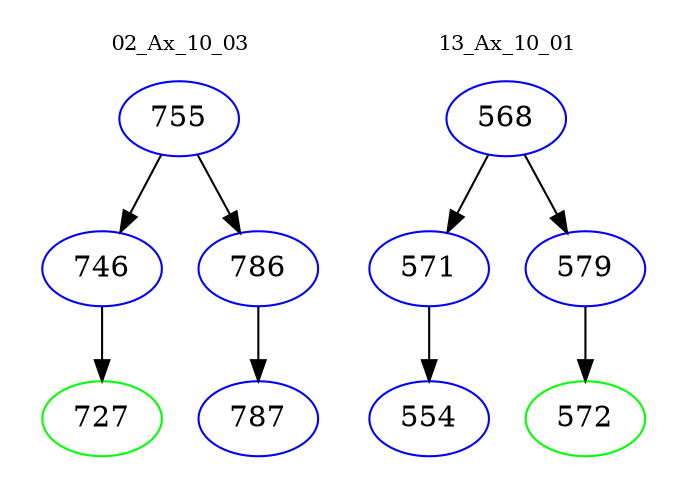 digraph{
subgraph cluster_0 {
color = white
label = "02_Ax_10_03";
fontsize=10;
T0_755 [label="755", color="blue"]
T0_755 -> T0_746 [color="black"]
T0_746 [label="746", color="blue"]
T0_746 -> T0_727 [color="black"]
T0_727 [label="727", color="green"]
T0_755 -> T0_786 [color="black"]
T0_786 [label="786", color="blue"]
T0_786 -> T0_787 [color="black"]
T0_787 [label="787", color="blue"]
}
subgraph cluster_1 {
color = white
label = "13_Ax_10_01";
fontsize=10;
T1_568 [label="568", color="blue"]
T1_568 -> T1_571 [color="black"]
T1_571 [label="571", color="blue"]
T1_571 -> T1_554 [color="black"]
T1_554 [label="554", color="blue"]
T1_568 -> T1_579 [color="black"]
T1_579 [label="579", color="blue"]
T1_579 -> T1_572 [color="black"]
T1_572 [label="572", color="green"]
}
}
